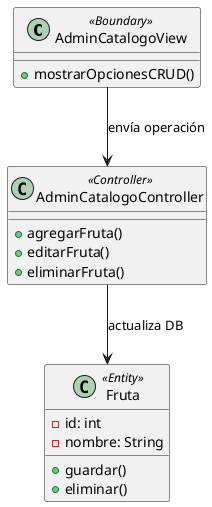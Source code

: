 @startuml GestionarCatalogoAdmin
class "AdminCatalogoView" as AdminView <<Boundary>> {
  + mostrarOpcionesCRUD()
}

class "AdminCatalogoController" as AdminController <<Controller>> {
  + agregarFruta()
  + editarFruta()
  + eliminarFruta()
}

class "Fruta" as Fruta <<Entity>> {
  - id: int
  - nombre: String
  + guardar()
  + eliminar()
}

AdminView --> AdminController : "envía operación"
AdminController --> Fruta : "actualiza DB"
@enduml